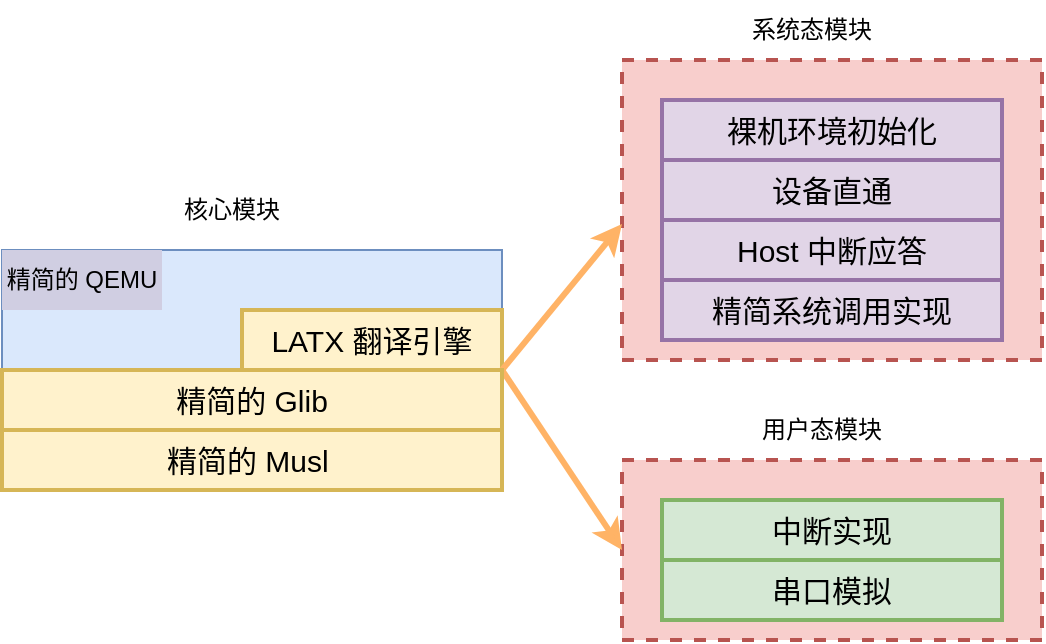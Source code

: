 <mxfile version="17.4.2" type="device"><diagram id="6A33YNNAumB7MYZeX0kF" name="第 1 页"><mxGraphModel dx="1102" dy="1025" grid="1" gridSize="10" guides="1" tooltips="1" connect="1" arrows="1" fold="1" page="1" pageScale="1" pageWidth="1169" pageHeight="827" math="0" shadow="0"><root><mxCell id="0"/><mxCell id="1" parent="0"/><mxCell id="3jxIth05NCf_bjn2N1fv-4" value="" style="rounded=0;whiteSpace=wrap;html=1;dashed=1;strokeWidth=2;strokeColor=#b85450;fillColor=#f8cecc;" parent="1" vertex="1"><mxGeometry x="490" y="440" width="210" height="90" as="geometry"/></mxCell><mxCell id="3jxIth05NCf_bjn2N1fv-3" value="" style="rounded=0;whiteSpace=wrap;html=1;dashed=1;strokeWidth=2;strokeColor=#b85450;fillColor=#f8cecc;" parent="1" vertex="1"><mxGeometry x="490" y="240" width="210" height="150" as="geometry"/></mxCell><mxCell id="Ow_WIXItOcsbwUhfGyvj-1" value="" style="rounded=0;whiteSpace=wrap;html=1;fillColor=#dae8fc;strokeColor=#6c8ebf;" parent="1" vertex="1"><mxGeometry x="180" y="335" width="250" height="60" as="geometry"/></mxCell><mxCell id="HFxFIARsH69i7TdEn2C6-1" value="LATX 翻译引擎" style="rounded=0;whiteSpace=wrap;html=1;fillColor=#fff2cc;strokeColor=#d6b656;fontSize=15;gradientColor=none;strokeWidth=2;glass=0;sketch=0;shadow=0;" parent="1" vertex="1"><mxGeometry x="300" y="365" width="130" height="30" as="geometry"/></mxCell><mxCell id="HFxFIARsH69i7TdEn2C6-2" value="精简的 Musl&amp;nbsp;" style="rounded=0;whiteSpace=wrap;html=1;fillColor=#fff2cc;strokeColor=#d6b656;fontSize=15;gradientColor=none;strokeWidth=2;glass=0;sketch=0;shadow=0;" parent="1" vertex="1"><mxGeometry x="180" y="425" width="250" height="30" as="geometry"/></mxCell><mxCell id="3jxIth05NCf_bjn2N1fv-13" style="rounded=0;orthogonalLoop=1;jettySize=auto;html=1;exitX=1;exitY=0;exitDx=0;exitDy=0;entryX=0;entryY=0.547;entryDx=0;entryDy=0;entryPerimeter=0;strokeWidth=3;strokeColor=#FFB366;" parent="1" source="Ow_WIXItOcsbwUhfGyvj-3" target="3jxIth05NCf_bjn2N1fv-3" edge="1"><mxGeometry relative="1" as="geometry"/></mxCell><mxCell id="3jxIth05NCf_bjn2N1fv-14" style="edgeStyle=none;rounded=0;orthogonalLoop=1;jettySize=auto;html=1;exitX=1;exitY=0;exitDx=0;exitDy=0;entryX=0;entryY=0.5;entryDx=0;entryDy=0;strokeWidth=3;strokeColor=#FFB366;" parent="1" source="Ow_WIXItOcsbwUhfGyvj-3" target="3jxIth05NCf_bjn2N1fv-4" edge="1"><mxGeometry relative="1" as="geometry"/></mxCell><mxCell id="Ow_WIXItOcsbwUhfGyvj-3" value="精简的 Glib" style="rounded=0;whiteSpace=wrap;html=1;fillColor=#fff2cc;strokeColor=#d6b656;fontSize=15;strokeWidth=2;glass=0;sketch=0;shadow=0;" parent="1" vertex="1"><mxGeometry x="180" y="395" width="250" height="30" as="geometry"/></mxCell><mxCell id="gzXi7XXvPsoLiI-OscDy-5" value="精简系统调用实现" style="rounded=0;whiteSpace=wrap;html=1;fillColor=#e1d5e7;strokeColor=#9673a6;fontSize=15;strokeWidth=2;glass=0;sketch=0;shadow=0;" parent="1" vertex="1"><mxGeometry x="510" y="350" width="170" height="30" as="geometry"/></mxCell><mxCell id="VJXaI9lSDD2sbbuqLt4n-2" value="精简的 QEMU" style="text;html=1;strokeColor=none;fillColor=#d0cee2;align=center;verticalAlign=middle;whiteSpace=wrap;rounded=0;shadow=0;" parent="1" vertex="1"><mxGeometry x="180" y="335" width="80" height="30" as="geometry"/></mxCell><mxCell id="VJXaI9lSDD2sbbuqLt4n-4" value="Host 中断应答" style="rounded=0;whiteSpace=wrap;html=1;fillColor=#e1d5e7;strokeColor=#9673a6;fontSize=15;strokeWidth=2;glass=0;sketch=0;shadow=0;" parent="1" vertex="1"><mxGeometry x="510" y="320" width="170" height="30" as="geometry"/></mxCell><mxCell id="VJXaI9lSDD2sbbuqLt4n-5" value="设备直通" style="rounded=0;whiteSpace=wrap;html=1;fillColor=#e1d5e7;strokeColor=#9673a6;fontSize=15;strokeWidth=2;glass=0;sketch=0;shadow=0;" parent="1" vertex="1"><mxGeometry x="510" y="290" width="170" height="30" as="geometry"/></mxCell><mxCell id="VJXaI9lSDD2sbbuqLt4n-6" value="裸机环境初始化" style="rounded=0;whiteSpace=wrap;html=1;fillColor=#e1d5e7;strokeColor=#9673a6;fontSize=15;strokeWidth=2;glass=0;sketch=0;shadow=0;" parent="1" vertex="1"><mxGeometry x="510" y="260" width="170" height="30" as="geometry"/></mxCell><mxCell id="3jxIth05NCf_bjn2N1fv-1" value="中断实现" style="rounded=0;whiteSpace=wrap;html=1;fillColor=#d5e8d4;strokeColor=#82b366;fontSize=15;strokeWidth=2;glass=0;sketch=0;shadow=0;" parent="1" vertex="1"><mxGeometry x="510" y="460" width="170" height="30" as="geometry"/></mxCell><mxCell id="3jxIth05NCf_bjn2N1fv-2" value="串口模拟" style="rounded=0;whiteSpace=wrap;html=1;fillColor=#d5e8d4;strokeColor=#82b366;fontSize=15;strokeWidth=2;glass=0;sketch=0;shadow=0;" parent="1" vertex="1"><mxGeometry x="510" y="490" width="170" height="30" as="geometry"/></mxCell><mxCell id="3jxIth05NCf_bjn2N1fv-6" value="系统态模块" style="text;html=1;strokeColor=none;fillColor=none;align=center;verticalAlign=middle;whiteSpace=wrap;rounded=0;" parent="1" vertex="1"><mxGeometry x="550" y="210" width="70" height="30" as="geometry"/></mxCell><mxCell id="3jxIth05NCf_bjn2N1fv-8" value="用户态模块" style="text;html=1;strokeColor=none;fillColor=none;align=center;verticalAlign=middle;whiteSpace=wrap;rounded=0;" parent="1" vertex="1"><mxGeometry x="555" y="410" width="70" height="30" as="geometry"/></mxCell><mxCell id="A_zuEHtjaBJS1JDq8ua8-1" value="核心模块" style="text;html=1;strokeColor=none;fillColor=none;align=center;verticalAlign=middle;whiteSpace=wrap;rounded=0;" parent="1" vertex="1"><mxGeometry x="260" y="300" width="70" height="30" as="geometry"/></mxCell></root></mxGraphModel></diagram></mxfile>